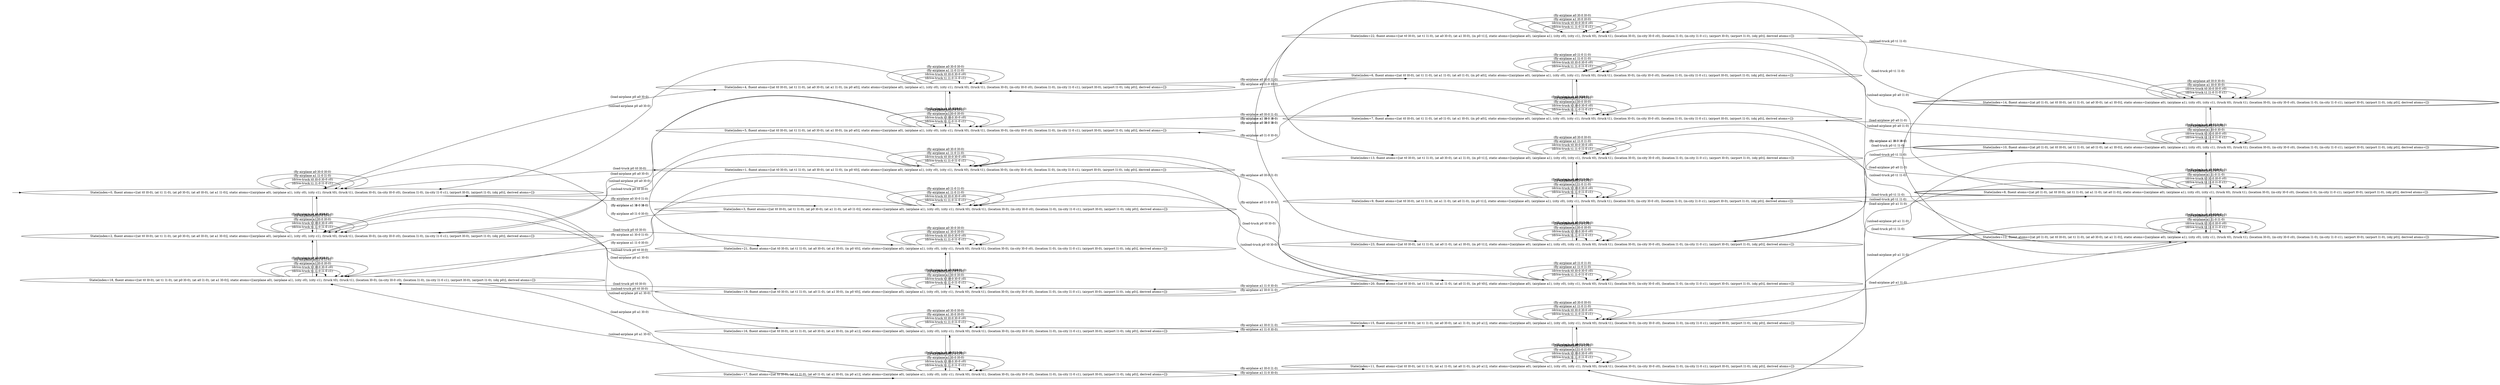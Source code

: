 digraph {
rankdir="LR"
s0[label="State(index=0, fluent atoms=[(at t0 l0-0), (at t1 l1-0), (at p0 l0-0), (at a0 l0-0), (at a1 l1-0)], static atoms=[(airplane a0), (airplane a1), (city c0), (city c1), (truck t0), (truck t1), (location l0-0), (in-city l0-0 c0), (location l1-0), (in-city l1-0 c1), (airport l0-0), (airport l1-0), (obj p0)], derived atoms=[])"]
s1[label="State(index=1, fluent atoms=[(at t0 l0-0), (at t1 l1-0), (at a0 l0-0), (at a1 l1-0), (in p0 t0)], static atoms=[(airplane a0), (airplane a1), (city c0), (city c1), (truck t0), (truck t1), (location l0-0), (in-city l0-0 c0), (location l1-0), (in-city l1-0 c1), (airport l0-0), (airport l1-0), (obj p0)], derived atoms=[])"]
s2[label="State(index=2, fluent atoms=[(at t0 l0-0), (at t1 l1-0), (at p0 l0-0), (at a0 l0-0), (at a1 l0-0)], static atoms=[(airplane a0), (airplane a1), (city c0), (city c1), (truck t0), (truck t1), (location l0-0), (in-city l0-0 c0), (location l1-0), (in-city l1-0 c1), (airport l0-0), (airport l1-0), (obj p0)], derived atoms=[])"]
s3[label="State(index=3, fluent atoms=[(at t0 l0-0), (at t1 l1-0), (at p0 l0-0), (at a1 l1-0), (at a0 l1-0)], static atoms=[(airplane a0), (airplane a1), (city c0), (city c1), (truck t0), (truck t1), (location l0-0), (in-city l0-0 c0), (location l1-0), (in-city l1-0 c1), (airport l0-0), (airport l1-0), (obj p0)], derived atoms=[])"]
s4[label="State(index=4, fluent atoms=[(at t0 l0-0), (at t1 l1-0), (at a0 l0-0), (at a1 l1-0), (in p0 a0)], static atoms=[(airplane a0), (airplane a1), (city c0), (city c1), (truck t0), (truck t1), (location l0-0), (in-city l0-0 c0), (location l1-0), (in-city l1-0 c1), (airport l0-0), (airport l1-0), (obj p0)], derived atoms=[])"]
s5[label="State(index=5, fluent atoms=[(at t0 l0-0), (at t1 l1-0), (at a0 l0-0), (at a1 l0-0), (in p0 a0)], static atoms=[(airplane a0), (airplane a1), (city c0), (city c1), (truck t0), (truck t1), (location l0-0), (in-city l0-0 c0), (location l1-0), (in-city l1-0 c1), (airport l0-0), (airport l1-0), (obj p0)], derived atoms=[])"]
s6[label="State(index=6, fluent atoms=[(at t0 l0-0), (at t1 l1-0), (at a1 l1-0), (at a0 l1-0), (in p0 a0)], static atoms=[(airplane a0), (airplane a1), (city c0), (city c1), (truck t0), (truck t1), (location l0-0), (in-city l0-0 c0), (location l1-0), (in-city l1-0 c1), (airport l0-0), (airport l1-0), (obj p0)], derived atoms=[])"]
s7[label="State(index=7, fluent atoms=[(at t0 l0-0), (at t1 l1-0), (at a0 l1-0), (at a1 l0-0), (in p0 a0)], static atoms=[(airplane a0), (airplane a1), (city c0), (city c1), (truck t0), (truck t1), (location l0-0), (in-city l0-0 c0), (location l1-0), (in-city l1-0 c1), (airport l0-0), (airport l1-0), (obj p0)], derived atoms=[])"]
s8[peripheries=2,label="State(index=8, fluent atoms=[(at p0 l1-0), (at t0 l0-0), (at t1 l1-0), (at a1 l1-0), (at a0 l1-0)], static atoms=[(airplane a0), (airplane a1), (city c0), (city c1), (truck t0), (truck t1), (location l0-0), (in-city l0-0 c0), (location l1-0), (in-city l1-0 c1), (airport l0-0), (airport l1-0), (obj p0)], derived atoms=[])"]
s9[label="State(index=9, fluent atoms=[(at t0 l0-0), (at t1 l1-0), (at a1 l1-0), (at a0 l1-0), (in p0 t1)], static atoms=[(airplane a0), (airplane a1), (city c0), (city c1), (truck t0), (truck t1), (location l0-0), (in-city l0-0 c0), (location l1-0), (in-city l1-0 c1), (airport l0-0), (airport l1-0), (obj p0)], derived atoms=[])"]
s10[peripheries=2,label="State(index=10, fluent atoms=[(at p0 l1-0), (at t0 l0-0), (at t1 l1-0), (at a0 l1-0), (at a1 l0-0)], static atoms=[(airplane a0), (airplane a1), (city c0), (city c1), (truck t0), (truck t1), (location l0-0), (in-city l0-0 c0), (location l1-0), (in-city l1-0 c1), (airport l0-0), (airport l1-0), (obj p0)], derived atoms=[])"]
s11[label="State(index=11, fluent atoms=[(at t0 l0-0), (at t1 l1-0), (at a1 l1-0), (at a0 l1-0), (in p0 a1)], static atoms=[(airplane a0), (airplane a1), (city c0), (city c1), (truck t0), (truck t1), (location l0-0), (in-city l0-0 c0), (location l1-0), (in-city l1-0 c1), (airport l0-0), (airport l1-0), (obj p0)], derived atoms=[])"]
s12[peripheries=2,label="State(index=12, fluent atoms=[(at p0 l1-0), (at t0 l0-0), (at t1 l1-0), (at a0 l0-0), (at a1 l1-0)], static atoms=[(airplane a0), (airplane a1), (city c0), (city c1), (truck t0), (truck t1), (location l0-0), (in-city l0-0 c0), (location l1-0), (in-city l1-0 c1), (airport l0-0), (airport l1-0), (obj p0)], derived atoms=[])"]
s13[label="State(index=13, fluent atoms=[(at t0 l0-0), (at t1 l1-0), (at a0 l0-0), (at a1 l1-0), (in p0 t1)], static atoms=[(airplane a0), (airplane a1), (city c0), (city c1), (truck t0), (truck t1), (location l0-0), (in-city l0-0 c0), (location l1-0), (in-city l1-0 c1), (airport l0-0), (airport l1-0), (obj p0)], derived atoms=[])"]
s14[peripheries=2,label="State(index=14, fluent atoms=[(at p0 l1-0), (at t0 l0-0), (at t1 l1-0), (at a0 l0-0), (at a1 l0-0)], static atoms=[(airplane a0), (airplane a1), (city c0), (city c1), (truck t0), (truck t1), (location l0-0), (in-city l0-0 c0), (location l1-0), (in-city l1-0 c1), (airport l0-0), (airport l1-0), (obj p0)], derived atoms=[])"]
s15[label="State(index=15, fluent atoms=[(at t0 l0-0), (at t1 l1-0), (at a0 l0-0), (at a1 l1-0), (in p0 a1)], static atoms=[(airplane a0), (airplane a1), (city c0), (city c1), (truck t0), (truck t1), (location l0-0), (in-city l0-0 c0), (location l1-0), (in-city l1-0 c1), (airport l0-0), (airport l1-0), (obj p0)], derived atoms=[])"]
s16[label="State(index=16, fluent atoms=[(at t0 l0-0), (at t1 l1-0), (at a0 l0-0), (at a1 l0-0), (in p0 a1)], static atoms=[(airplane a0), (airplane a1), (city c0), (city c1), (truck t0), (truck t1), (location l0-0), (in-city l0-0 c0), (location l1-0), (in-city l1-0 c1), (airport l0-0), (airport l1-0), (obj p0)], derived atoms=[])"]
s17[label="State(index=17, fluent atoms=[(at t0 l0-0), (at t1 l1-0), (at a0 l1-0), (at a1 l0-0), (in p0 a1)], static atoms=[(airplane a0), (airplane a1), (city c0), (city c1), (truck t0), (truck t1), (location l0-0), (in-city l0-0 c0), (location l1-0), (in-city l1-0 c1), (airport l0-0), (airport l1-0), (obj p0)], derived atoms=[])"]
s18[label="State(index=18, fluent atoms=[(at t0 l0-0), (at t1 l1-0), (at p0 l0-0), (at a0 l1-0), (at a1 l0-0)], static atoms=[(airplane a0), (airplane a1), (city c0), (city c1), (truck t0), (truck t1), (location l0-0), (in-city l0-0 c0), (location l1-0), (in-city l1-0 c1), (airport l0-0), (airport l1-0), (obj p0)], derived atoms=[])"]
s19[label="State(index=19, fluent atoms=[(at t0 l0-0), (at t1 l1-0), (at a0 l1-0), (at a1 l0-0), (in p0 t0)], static atoms=[(airplane a0), (airplane a1), (city c0), (city c1), (truck t0), (truck t1), (location l0-0), (in-city l0-0 c0), (location l1-0), (in-city l1-0 c1), (airport l0-0), (airport l1-0), (obj p0)], derived atoms=[])"]
s20[label="State(index=20, fluent atoms=[(at t0 l0-0), (at t1 l1-0), (at a1 l1-0), (at a0 l1-0), (in p0 t0)], static atoms=[(airplane a0), (airplane a1), (city c0), (city c1), (truck t0), (truck t1), (location l0-0), (in-city l0-0 c0), (location l1-0), (in-city l1-0 c1), (airport l0-0), (airport l1-0), (obj p0)], derived atoms=[])"]
s21[label="State(index=21, fluent atoms=[(at t0 l0-0), (at t1 l1-0), (at a0 l0-0), (at a1 l0-0), (in p0 t0)], static atoms=[(airplane a0), (airplane a1), (city c0), (city c1), (truck t0), (truck t1), (location l0-0), (in-city l0-0 c0), (location l1-0), (in-city l1-0 c1), (airport l0-0), (airport l1-0), (obj p0)], derived atoms=[])"]
s22[label="State(index=22, fluent atoms=[(at t0 l0-0), (at t1 l1-0), (at a0 l0-0), (at a1 l0-0), (in p0 t1)], static atoms=[(airplane a0), (airplane a1), (city c0), (city c1), (truck t0), (truck t1), (location l0-0), (in-city l0-0 c0), (location l1-0), (in-city l1-0 c1), (airport l0-0), (airport l1-0), (obj p0)], derived atoms=[])"]
s23[label="State(index=23, fluent atoms=[(at t0 l0-0), (at t1 l1-0), (at a0 l1-0), (at a1 l0-0), (in p0 t1)], static atoms=[(airplane a0), (airplane a1), (city c0), (city c1), (truck t0), (truck t1), (location l0-0), (in-city l0-0 c0), (location l1-0), (in-city l1-0 c1), (airport l0-0), (airport l1-0), (obj p0)], derived atoms=[])"]
Dangling [ label = "", style = invis ]
{ rank = same; Dangling }
Dangling -> s0
{ rank = same; s20}
{ rank = same; s1,s3,s19,s21}
{ rank = same; s0,s2,s18}
{ rank = same; s4,s5,s16,s17}
{ rank = same; s6,s7,s9,s11,s13,s15,s22,s23}
{ rank = same; s8,s10,s12,s14}
s0->s0 [label="(drive-truck t1 l1-0 l1-0 c1)"]
s0->s0 [label="(drive-truck t0 l0-0 l0-0 c0)"]
s0->s1 [label="(load-truck p0 t0 l0-0)"]
s0->s0 [label="(fly-airplane a1 l1-0 l1-0)"]
s0->s2 [label="(fly-airplane a1 l1-0 l0-0)"]
s0->s3 [label="(fly-airplane a0 l0-0 l1-0)"]
s0->s0 [label="(fly-airplane a0 l0-0 l0-0)"]
s0->s4 [label="(load-airplane p0 a0 l0-0)"]
s4->s4 [label="(drive-truck t1 l1-0 l1-0 c1)"]
s4->s4 [label="(drive-truck t0 l0-0 l0-0 c0)"]
s4->s4 [label="(fly-airplane a1 l1-0 l1-0)"]
s4->s5 [label="(fly-airplane a1 l1-0 l0-0)"]
s4->s6 [label="(fly-airplane a0 l0-0 l1-0)"]
s4->s4 [label="(fly-airplane a0 l0-0 l0-0)"]
s4->s0 [label="(unload-airplane p0 a0 l0-0)"]
s6->s6 [label="(drive-truck t1 l1-0 l1-0 c1)"]
s6->s6 [label="(drive-truck t0 l0-0 l0-0 c0)"]
s6->s6 [label="(fly-airplane a1 l1-0 l1-0)"]
s6->s7 [label="(fly-airplane a1 l1-0 l0-0)"]
s6->s6 [label="(fly-airplane a0 l1-0 l1-0)"]
s6->s4 [label="(fly-airplane a0 l1-0 l0-0)"]
s6->s8 [label="(unload-airplane p0 a0 l1-0)"]
s8->s8 [label="(drive-truck t1 l1-0 l1-0 c1)"]
s8->s8 [label="(drive-truck t0 l0-0 l0-0 c0)"]
s8->s9 [label="(load-truck p0 t1 l1-0)"]
s8->s8 [label="(fly-airplane a1 l1-0 l1-0)"]
s8->s10 [label="(fly-airplane a1 l1-0 l0-0)"]
s8->s11 [label="(load-airplane p0 a1 l1-0)"]
s8->s8 [label="(fly-airplane a0 l1-0 l1-0)"]
s8->s12 [label="(fly-airplane a0 l1-0 l0-0)"]
s8->s6 [label="(load-airplane p0 a0 l1-0)"]
s12->s12 [label="(drive-truck t1 l1-0 l1-0 c1)"]
s12->s12 [label="(drive-truck t0 l0-0 l0-0 c0)"]
s12->s13 [label="(load-truck p0 t1 l1-0)"]
s12->s12 [label="(fly-airplane a1 l1-0 l1-0)"]
s12->s14 [label="(fly-airplane a1 l1-0 l0-0)"]
s12->s15 [label="(load-airplane p0 a1 l1-0)"]
s12->s8 [label="(fly-airplane a0 l0-0 l1-0)"]
s12->s12 [label="(fly-airplane a0 l0-0 l0-0)"]
s15->s15 [label="(drive-truck t1 l1-0 l1-0 c1)"]
s15->s15 [label="(drive-truck t0 l0-0 l0-0 c0)"]
s15->s15 [label="(fly-airplane a1 l1-0 l1-0)"]
s15->s16 [label="(fly-airplane a1 l1-0 l0-0)"]
s15->s12 [label="(unload-airplane p0 a1 l1-0)"]
s15->s11 [label="(fly-airplane a0 l0-0 l1-0)"]
s15->s15 [label="(fly-airplane a0 l0-0 l0-0)"]
s16->s16 [label="(drive-truck t1 l1-0 l1-0 c1)"]
s16->s16 [label="(drive-truck t0 l0-0 l0-0 c0)"]
s16->s15 [label="(fly-airplane a1 l0-0 l1-0)"]
s16->s16 [label="(fly-airplane a1 l0-0 l0-0)"]
s16->s2 [label="(unload-airplane p0 a1 l0-0)"]
s16->s17 [label="(fly-airplane a0 l0-0 l1-0)"]
s16->s16 [label="(fly-airplane a0 l0-0 l0-0)"]
s17->s17 [label="(drive-truck t1 l1-0 l1-0 c1)"]
s17->s17 [label="(drive-truck t0 l0-0 l0-0 c0)"]
s17->s11 [label="(fly-airplane a1 l0-0 l1-0)"]
s17->s17 [label="(fly-airplane a1 l0-0 l0-0)"]
s17->s18 [label="(unload-airplane p0 a1 l0-0)"]
s17->s17 [label="(fly-airplane a0 l1-0 l1-0)"]
s17->s16 [label="(fly-airplane a0 l1-0 l0-0)"]
s18->s18 [label="(drive-truck t1 l1-0 l1-0 c1)"]
s18->s18 [label="(drive-truck t0 l0-0 l0-0 c0)"]
s18->s19 [label="(load-truck p0 t0 l0-0)"]
s18->s3 [label="(fly-airplane a1 l0-0 l1-0)"]
s18->s18 [label="(fly-airplane a1 l0-0 l0-0)"]
s18->s17 [label="(load-airplane p0 a1 l0-0)"]
s18->s18 [label="(fly-airplane a0 l1-0 l1-0)"]
s18->s2 [label="(fly-airplane a0 l1-0 l0-0)"]
s19->s19 [label="(drive-truck t1 l1-0 l1-0 c1)"]
s19->s19 [label="(drive-truck t0 l0-0 l0-0 c0)"]
s19->s18 [label="(unload-truck p0 t0 l0-0)"]
s19->s20 [label="(fly-airplane a1 l0-0 l1-0)"]
s19->s19 [label="(fly-airplane a1 l0-0 l0-0)"]
s19->s19 [label="(fly-airplane a0 l1-0 l1-0)"]
s19->s21 [label="(fly-airplane a0 l1-0 l0-0)"]
s21->s21 [label="(drive-truck t1 l1-0 l1-0 c1)"]
s21->s21 [label="(drive-truck t0 l0-0 l0-0 c0)"]
s21->s2 [label="(unload-truck p0 t0 l0-0)"]
s21->s1 [label="(fly-airplane a1 l0-0 l1-0)"]
s21->s21 [label="(fly-airplane a1 l0-0 l0-0)"]
s21->s19 [label="(fly-airplane a0 l0-0 l1-0)"]
s21->s21 [label="(fly-airplane a0 l0-0 l0-0)"]
s20->s20 [label="(drive-truck t1 l1-0 l1-0 c1)"]
s20->s20 [label="(drive-truck t0 l0-0 l0-0 c0)"]
s20->s3 [label="(unload-truck p0 t0 l0-0)"]
s20->s20 [label="(fly-airplane a1 l1-0 l1-0)"]
s20->s19 [label="(fly-airplane a1 l1-0 l0-0)"]
s20->s20 [label="(fly-airplane a0 l1-0 l1-0)"]
s20->s1 [label="(fly-airplane a0 l1-0 l0-0)"]
s14->s14 [label="(drive-truck t1 l1-0 l1-0 c1)"]
s14->s14 [label="(drive-truck t0 l0-0 l0-0 c0)"]
s14->s22 [label="(load-truck p0 t1 l1-0)"]
s14->s12 [label="(fly-airplane a1 l0-0 l1-0)"]
s14->s14 [label="(fly-airplane a1 l0-0 l0-0)"]
s14->s10 [label="(fly-airplane a0 l0-0 l1-0)"]
s14->s14 [label="(fly-airplane a0 l0-0 l0-0)"]
s22->s22 [label="(drive-truck t1 l1-0 l1-0 c1)"]
s22->s14 [label="(unload-truck p0 t1 l1-0)"]
s22->s22 [label="(drive-truck t0 l0-0 l0-0 c0)"]
s22->s13 [label="(fly-airplane a1 l0-0 l1-0)"]
s22->s22 [label="(fly-airplane a1 l0-0 l0-0)"]
s22->s23 [label="(fly-airplane a0 l0-0 l1-0)"]
s22->s22 [label="(fly-airplane a0 l0-0 l0-0)"]
s23->s23 [label="(drive-truck t1 l1-0 l1-0 c1)"]
s23->s10 [label="(unload-truck p0 t1 l1-0)"]
s23->s23 [label="(drive-truck t0 l0-0 l0-0 c0)"]
s23->s9 [label="(fly-airplane a1 l0-0 l1-0)"]
s23->s23 [label="(fly-airplane a1 l0-0 l0-0)"]
s23->s23 [label="(fly-airplane a0 l1-0 l1-0)"]
s23->s22 [label="(fly-airplane a0 l1-0 l0-0)"]
s13->s13 [label="(drive-truck t1 l1-0 l1-0 c1)"]
s13->s12 [label="(unload-truck p0 t1 l1-0)"]
s13->s13 [label="(drive-truck t0 l0-0 l0-0 c0)"]
s13->s13 [label="(fly-airplane a1 l1-0 l1-0)"]
s13->s22 [label="(fly-airplane a1 l1-0 l0-0)"]
s13->s9 [label="(fly-airplane a0 l0-0 l1-0)"]
s13->s13 [label="(fly-airplane a0 l0-0 l0-0)"]
s11->s11 [label="(drive-truck t1 l1-0 l1-0 c1)"]
s11->s11 [label="(drive-truck t0 l0-0 l0-0 c0)"]
s11->s11 [label="(fly-airplane a1 l1-0 l1-0)"]
s11->s17 [label="(fly-airplane a1 l1-0 l0-0)"]
s11->s8 [label="(unload-airplane p0 a1 l1-0)"]
s11->s11 [label="(fly-airplane a0 l1-0 l1-0)"]
s11->s15 [label="(fly-airplane a0 l1-0 l0-0)"]
s10->s10 [label="(drive-truck t1 l1-0 l1-0 c1)"]
s10->s10 [label="(drive-truck t0 l0-0 l0-0 c0)"]
s10->s23 [label="(load-truck p0 t1 l1-0)"]
s10->s8 [label="(fly-airplane a1 l0-0 l1-0)"]
s10->s10 [label="(fly-airplane a1 l0-0 l0-0)"]
s10->s10 [label="(fly-airplane a0 l1-0 l1-0)"]
s10->s14 [label="(fly-airplane a0 l1-0 l0-0)"]
s10->s7 [label="(load-airplane p0 a0 l1-0)"]
s9->s9 [label="(drive-truck t1 l1-0 l1-0 c1)"]
s9->s8 [label="(unload-truck p0 t1 l1-0)"]
s9->s9 [label="(drive-truck t0 l0-0 l0-0 c0)"]
s9->s9 [label="(fly-airplane a1 l1-0 l1-0)"]
s9->s23 [label="(fly-airplane a1 l1-0 l0-0)"]
s9->s9 [label="(fly-airplane a0 l1-0 l1-0)"]
s9->s13 [label="(fly-airplane a0 l1-0 l0-0)"]
s7->s7 [label="(drive-truck t1 l1-0 l1-0 c1)"]
s7->s7 [label="(drive-truck t0 l0-0 l0-0 c0)"]
s7->s6 [label="(fly-airplane a1 l0-0 l1-0)"]
s7->s7 [label="(fly-airplane a1 l0-0 l0-0)"]
s7->s7 [label="(fly-airplane a0 l1-0 l1-0)"]
s7->s5 [label="(fly-airplane a0 l1-0 l0-0)"]
s7->s10 [label="(unload-airplane p0 a0 l1-0)"]
s5->s5 [label="(drive-truck t1 l1-0 l1-0 c1)"]
s5->s5 [label="(drive-truck t0 l0-0 l0-0 c0)"]
s5->s4 [label="(fly-airplane a1 l0-0 l1-0)"]
s5->s5 [label="(fly-airplane a1 l0-0 l0-0)"]
s5->s7 [label="(fly-airplane a0 l0-0 l1-0)"]
s5->s5 [label="(fly-airplane a0 l0-0 l0-0)"]
s5->s2 [label="(unload-airplane p0 a0 l0-0)"]
s3->s3 [label="(drive-truck t1 l1-0 l1-0 c1)"]
s3->s3 [label="(drive-truck t0 l0-0 l0-0 c0)"]
s3->s20 [label="(load-truck p0 t0 l0-0)"]
s3->s3 [label="(fly-airplane a1 l1-0 l1-0)"]
s3->s18 [label="(fly-airplane a1 l1-0 l0-0)"]
s3->s3 [label="(fly-airplane a0 l1-0 l1-0)"]
s3->s0 [label="(fly-airplane a0 l1-0 l0-0)"]
s2->s2 [label="(drive-truck t1 l1-0 l1-0 c1)"]
s2->s2 [label="(drive-truck t0 l0-0 l0-0 c0)"]
s2->s21 [label="(load-truck p0 t0 l0-0)"]
s2->s0 [label="(fly-airplane a1 l0-0 l1-0)"]
s2->s2 [label="(fly-airplane a1 l0-0 l0-0)"]
s2->s16 [label="(load-airplane p0 a1 l0-0)"]
s2->s18 [label="(fly-airplane a0 l0-0 l1-0)"]
s2->s2 [label="(fly-airplane a0 l0-0 l0-0)"]
s2->s5 [label="(load-airplane p0 a0 l0-0)"]
s1->s1 [label="(drive-truck t1 l1-0 l1-0 c1)"]
s1->s1 [label="(drive-truck t0 l0-0 l0-0 c0)"]
s1->s0 [label="(unload-truck p0 t0 l0-0)"]
s1->s1 [label="(fly-airplane a1 l1-0 l1-0)"]
s1->s21 [label="(fly-airplane a1 l1-0 l0-0)"]
s1->s20 [label="(fly-airplane a0 l0-0 l1-0)"]
s1->s1 [label="(fly-airplane a0 l0-0 l0-0)"]
}
